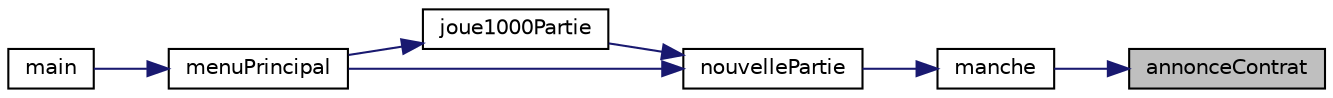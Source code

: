 digraph "annonceContrat"
{
 // LATEX_PDF_SIZE
  edge [fontname="Helvetica",fontsize="10",labelfontname="Helvetica",labelfontsize="10"];
  node [fontname="Helvetica",fontsize="10",shape=record];
  rankdir="RL";
  Node1 [label="annonceContrat",height=0.2,width=0.4,color="black", fillcolor="grey75", style="filled", fontcolor="black",tooltip="gÃ¨re l'annonce et la surenchÃ¨re des contats par les joueurs"];
  Node1 -> Node2 [dir="back",color="midnightblue",fontsize="10",style="solid"];
  Node2 [label="manche",height=0.2,width=0.4,color="black", fillcolor="white", style="filled",URL="$general_8h.html#a82e65877686a049b4bee9160af15c97f",tooltip="lancement d'une manche"];
  Node2 -> Node3 [dir="back",color="midnightblue",fontsize="10",style="solid"];
  Node3 [label="nouvellePartie",height=0.2,width=0.4,color="black", fillcolor="white", style="filled",URL="$general_8h.html#a1faac25606ba09c4cdbcf54a142dbe0c",tooltip="lancement d'une nouvelle partie"];
  Node3 -> Node4 [dir="back",color="midnightblue",fontsize="10",style="solid"];
  Node4 [label="joue1000Partie",height=0.2,width=0.4,color="black", fillcolor="white", style="filled",URL="$autre_8h.html#ab8d4df8f4e03f038b98f6d96a2eaefd2",tooltip="joue n partie aves uniquement des ia pour controler si tout ce passe bien et reuceillir des statistiq..."];
  Node4 -> Node5 [dir="back",color="midnightblue",fontsize="10",style="solid"];
  Node5 [label="menuPrincipal",height=0.2,width=0.4,color="black", fillcolor="white", style="filled",URL="$general_8h.html#adfbaa271f44d828c6a42ce7e9affee88",tooltip="fonction qui gÃ¨re le debut de la partie"];
  Node5 -> Node6 [dir="back",color="midnightblue",fontsize="10",style="solid"];
  Node6 [label="main",height=0.2,width=0.4,color="black", fillcolor="white", style="filled",URL="$main_8c.html#a0ddf1224851353fc92bfbff6f499fa97",tooltip="Entrée du programme."];
  Node3 -> Node5 [dir="back",color="midnightblue",fontsize="10",style="solid"];
}
